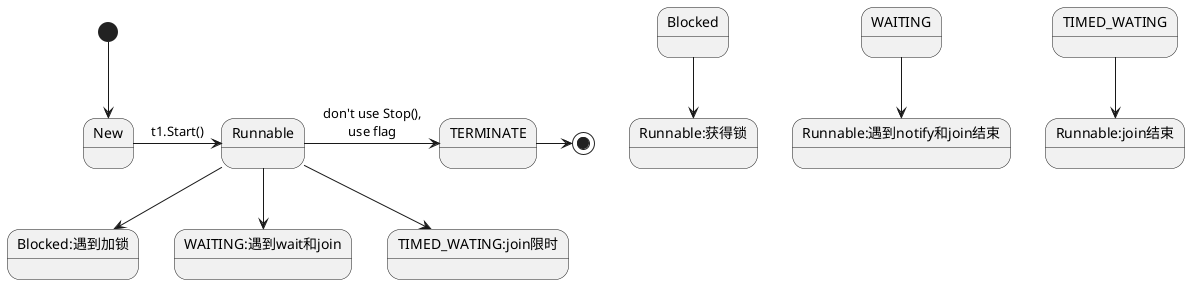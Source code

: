 @startuml
[*]-->New
New-right-->Runnable:t1.Start()
Runnable-right-->TERMINATE:don't use Stop(),\nuse flag
Runnable-->Blocked:遇到加锁
Blocked-->Runnable:获得锁
Runnable-->WAITING:遇到wait和join
WAITING-->Runnable:遇到notify和join结束
Runnable-->TIMED_WATING:join限时
TIMED_WATING-->Runnable:join结束
TERMINATE->[*]

@enduml